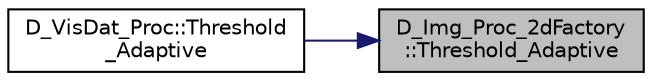 digraph "D_Img_Proc_2dFactory::Threshold_Adaptive"
{
 // LATEX_PDF_SIZE
  edge [fontname="Helvetica",fontsize="10",labelfontname="Helvetica",labelfontsize="10"];
  node [fontname="Helvetica",fontsize="10",shape=record];
  rankdir="RL";
  Node1 [label="D_Img_Proc_2dFactory\l::Threshold_Adaptive",height=0.2,width=0.4,color="black", fillcolor="grey75", style="filled", fontcolor="black",tooltip=" "];
  Node1 -> Node2 [dir="back",color="midnightblue",fontsize="10",style="solid",fontname="Helvetica"];
  Node2 [label="D_VisDat_Proc::Threshold\l_Adaptive",height=0.2,width=0.4,color="black", fillcolor="white", style="filled",URL="$class_d___vis_dat___proc.html#a2c5531319bc1e83293eb9aa953b79fe3",tooltip=" "];
}
